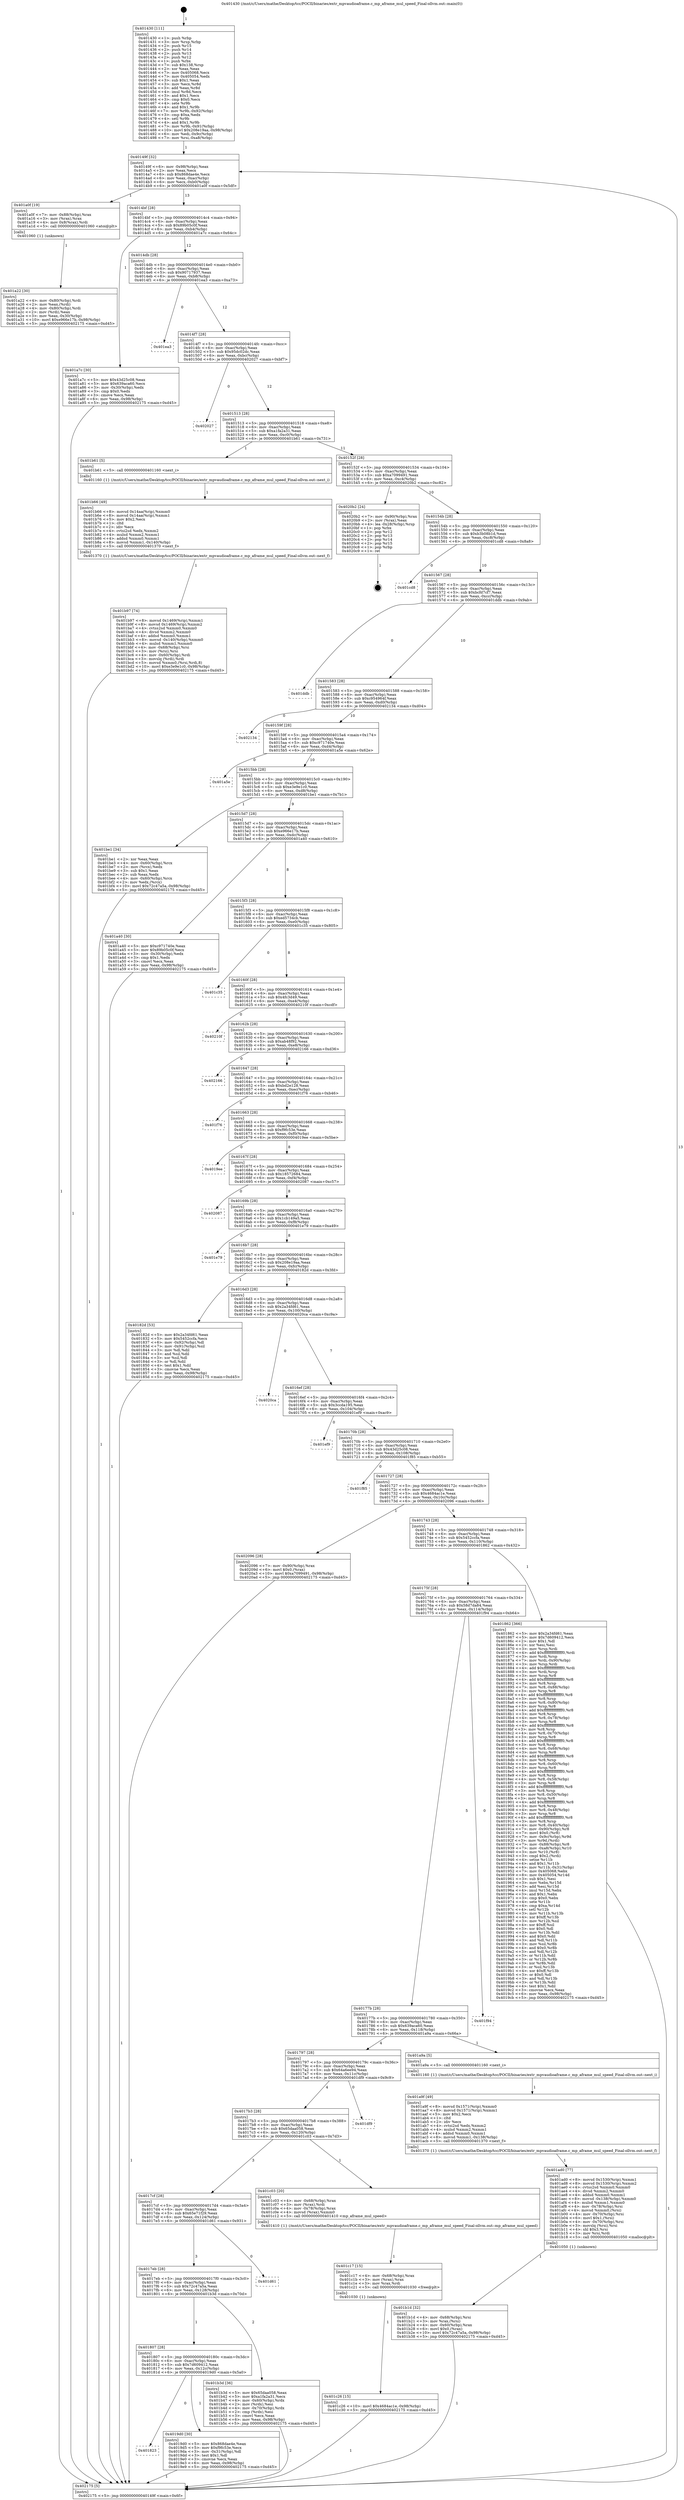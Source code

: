 digraph "0x401430" {
  label = "0x401430 (/mnt/c/Users/mathe/Desktop/tcc/POCII/binaries/extr_mpvaudioaframe.c_mp_aframe_mul_speed_Final-ollvm.out::main(0))"
  labelloc = "t"
  node[shape=record]

  Entry [label="",width=0.3,height=0.3,shape=circle,fillcolor=black,style=filled]
  "0x40149f" [label="{
     0x40149f [32]\l
     | [instrs]\l
     &nbsp;&nbsp;0x40149f \<+6\>: mov -0x98(%rbp),%eax\l
     &nbsp;&nbsp;0x4014a5 \<+2\>: mov %eax,%ecx\l
     &nbsp;&nbsp;0x4014a7 \<+6\>: sub $0x868dae4e,%ecx\l
     &nbsp;&nbsp;0x4014ad \<+6\>: mov %eax,-0xac(%rbp)\l
     &nbsp;&nbsp;0x4014b3 \<+6\>: mov %ecx,-0xb0(%rbp)\l
     &nbsp;&nbsp;0x4014b9 \<+6\>: je 0000000000401a0f \<main+0x5df\>\l
  }"]
  "0x401a0f" [label="{
     0x401a0f [19]\l
     | [instrs]\l
     &nbsp;&nbsp;0x401a0f \<+7\>: mov -0x88(%rbp),%rax\l
     &nbsp;&nbsp;0x401a16 \<+3\>: mov (%rax),%rax\l
     &nbsp;&nbsp;0x401a19 \<+4\>: mov 0x8(%rax),%rdi\l
     &nbsp;&nbsp;0x401a1d \<+5\>: call 0000000000401060 \<atoi@plt\>\l
     | [calls]\l
     &nbsp;&nbsp;0x401060 \{1\} (unknown)\l
  }"]
  "0x4014bf" [label="{
     0x4014bf [28]\l
     | [instrs]\l
     &nbsp;&nbsp;0x4014bf \<+5\>: jmp 00000000004014c4 \<main+0x94\>\l
     &nbsp;&nbsp;0x4014c4 \<+6\>: mov -0xac(%rbp),%eax\l
     &nbsp;&nbsp;0x4014ca \<+5\>: sub $0x89b05c0f,%eax\l
     &nbsp;&nbsp;0x4014cf \<+6\>: mov %eax,-0xb4(%rbp)\l
     &nbsp;&nbsp;0x4014d5 \<+6\>: je 0000000000401a7c \<main+0x64c\>\l
  }"]
  Exit [label="",width=0.3,height=0.3,shape=circle,fillcolor=black,style=filled,peripheries=2]
  "0x401a7c" [label="{
     0x401a7c [30]\l
     | [instrs]\l
     &nbsp;&nbsp;0x401a7c \<+5\>: mov $0x43d25c08,%eax\l
     &nbsp;&nbsp;0x401a81 \<+5\>: mov $0x639aca60,%ecx\l
     &nbsp;&nbsp;0x401a86 \<+3\>: mov -0x30(%rbp),%edx\l
     &nbsp;&nbsp;0x401a89 \<+3\>: cmp $0x0,%edx\l
     &nbsp;&nbsp;0x401a8c \<+3\>: cmove %ecx,%eax\l
     &nbsp;&nbsp;0x401a8f \<+6\>: mov %eax,-0x98(%rbp)\l
     &nbsp;&nbsp;0x401a95 \<+5\>: jmp 0000000000402175 \<main+0xd45\>\l
  }"]
  "0x4014db" [label="{
     0x4014db [28]\l
     | [instrs]\l
     &nbsp;&nbsp;0x4014db \<+5\>: jmp 00000000004014e0 \<main+0xb0\>\l
     &nbsp;&nbsp;0x4014e0 \<+6\>: mov -0xac(%rbp),%eax\l
     &nbsp;&nbsp;0x4014e6 \<+5\>: sub $0x90717937,%eax\l
     &nbsp;&nbsp;0x4014eb \<+6\>: mov %eax,-0xb8(%rbp)\l
     &nbsp;&nbsp;0x4014f1 \<+6\>: je 0000000000401ea3 \<main+0xa73\>\l
  }"]
  "0x401c26" [label="{
     0x401c26 [15]\l
     | [instrs]\l
     &nbsp;&nbsp;0x401c26 \<+10\>: movl $0x4684ac1e,-0x98(%rbp)\l
     &nbsp;&nbsp;0x401c30 \<+5\>: jmp 0000000000402175 \<main+0xd45\>\l
  }"]
  "0x401ea3" [label="{
     0x401ea3\l
  }", style=dashed]
  "0x4014f7" [label="{
     0x4014f7 [28]\l
     | [instrs]\l
     &nbsp;&nbsp;0x4014f7 \<+5\>: jmp 00000000004014fc \<main+0xcc\>\l
     &nbsp;&nbsp;0x4014fc \<+6\>: mov -0xac(%rbp),%eax\l
     &nbsp;&nbsp;0x401502 \<+5\>: sub $0x95dc02dc,%eax\l
     &nbsp;&nbsp;0x401507 \<+6\>: mov %eax,-0xbc(%rbp)\l
     &nbsp;&nbsp;0x40150d \<+6\>: je 0000000000402027 \<main+0xbf7\>\l
  }"]
  "0x401c17" [label="{
     0x401c17 [15]\l
     | [instrs]\l
     &nbsp;&nbsp;0x401c17 \<+4\>: mov -0x68(%rbp),%rax\l
     &nbsp;&nbsp;0x401c1b \<+3\>: mov (%rax),%rax\l
     &nbsp;&nbsp;0x401c1e \<+3\>: mov %rax,%rdi\l
     &nbsp;&nbsp;0x401c21 \<+5\>: call 0000000000401030 \<free@plt\>\l
     | [calls]\l
     &nbsp;&nbsp;0x401030 \{1\} (unknown)\l
  }"]
  "0x402027" [label="{
     0x402027\l
  }", style=dashed]
  "0x401513" [label="{
     0x401513 [28]\l
     | [instrs]\l
     &nbsp;&nbsp;0x401513 \<+5\>: jmp 0000000000401518 \<main+0xe8\>\l
     &nbsp;&nbsp;0x401518 \<+6\>: mov -0xac(%rbp),%eax\l
     &nbsp;&nbsp;0x40151e \<+5\>: sub $0xa1fa2a31,%eax\l
     &nbsp;&nbsp;0x401523 \<+6\>: mov %eax,-0xc0(%rbp)\l
     &nbsp;&nbsp;0x401529 \<+6\>: je 0000000000401b61 \<main+0x731\>\l
  }"]
  "0x401b97" [label="{
     0x401b97 [74]\l
     | [instrs]\l
     &nbsp;&nbsp;0x401b97 \<+8\>: movsd 0x1469(%rip),%xmm1\l
     &nbsp;&nbsp;0x401b9f \<+8\>: movsd 0x1469(%rip),%xmm2\l
     &nbsp;&nbsp;0x401ba7 \<+4\>: cvtss2sd %xmm0,%xmm0\l
     &nbsp;&nbsp;0x401bab \<+4\>: divsd %xmm2,%xmm0\l
     &nbsp;&nbsp;0x401baf \<+4\>: addsd %xmm0,%xmm1\l
     &nbsp;&nbsp;0x401bb3 \<+8\>: movsd -0x140(%rbp),%xmm0\l
     &nbsp;&nbsp;0x401bbb \<+4\>: mulsd %xmm1,%xmm0\l
     &nbsp;&nbsp;0x401bbf \<+4\>: mov -0x68(%rbp),%rsi\l
     &nbsp;&nbsp;0x401bc3 \<+3\>: mov (%rsi),%rsi\l
     &nbsp;&nbsp;0x401bc6 \<+4\>: mov -0x60(%rbp),%rdi\l
     &nbsp;&nbsp;0x401bca \<+3\>: movslq (%rdi),%rdi\l
     &nbsp;&nbsp;0x401bcd \<+5\>: movsd %xmm0,(%rsi,%rdi,8)\l
     &nbsp;&nbsp;0x401bd2 \<+10\>: movl $0xe3e9e1c0,-0x98(%rbp)\l
     &nbsp;&nbsp;0x401bdc \<+5\>: jmp 0000000000402175 \<main+0xd45\>\l
  }"]
  "0x401b61" [label="{
     0x401b61 [5]\l
     | [instrs]\l
     &nbsp;&nbsp;0x401b61 \<+5\>: call 0000000000401160 \<next_i\>\l
     | [calls]\l
     &nbsp;&nbsp;0x401160 \{1\} (/mnt/c/Users/mathe/Desktop/tcc/POCII/binaries/extr_mpvaudioaframe.c_mp_aframe_mul_speed_Final-ollvm.out::next_i)\l
  }"]
  "0x40152f" [label="{
     0x40152f [28]\l
     | [instrs]\l
     &nbsp;&nbsp;0x40152f \<+5\>: jmp 0000000000401534 \<main+0x104\>\l
     &nbsp;&nbsp;0x401534 \<+6\>: mov -0xac(%rbp),%eax\l
     &nbsp;&nbsp;0x40153a \<+5\>: sub $0xa7099491,%eax\l
     &nbsp;&nbsp;0x40153f \<+6\>: mov %eax,-0xc4(%rbp)\l
     &nbsp;&nbsp;0x401545 \<+6\>: je 00000000004020b2 \<main+0xc82\>\l
  }"]
  "0x401b66" [label="{
     0x401b66 [49]\l
     | [instrs]\l
     &nbsp;&nbsp;0x401b66 \<+8\>: movsd 0x14aa(%rip),%xmm0\l
     &nbsp;&nbsp;0x401b6e \<+8\>: movsd 0x14aa(%rip),%xmm1\l
     &nbsp;&nbsp;0x401b76 \<+5\>: mov $0x2,%ecx\l
     &nbsp;&nbsp;0x401b7b \<+1\>: cltd\l
     &nbsp;&nbsp;0x401b7c \<+2\>: idiv %ecx\l
     &nbsp;&nbsp;0x401b7e \<+4\>: cvtsi2sd %edx,%xmm2\l
     &nbsp;&nbsp;0x401b82 \<+4\>: mulsd %xmm2,%xmm1\l
     &nbsp;&nbsp;0x401b86 \<+4\>: addsd %xmm0,%xmm1\l
     &nbsp;&nbsp;0x401b8a \<+8\>: movsd %xmm1,-0x140(%rbp)\l
     &nbsp;&nbsp;0x401b92 \<+5\>: call 0000000000401370 \<next_f\>\l
     | [calls]\l
     &nbsp;&nbsp;0x401370 \{1\} (/mnt/c/Users/mathe/Desktop/tcc/POCII/binaries/extr_mpvaudioaframe.c_mp_aframe_mul_speed_Final-ollvm.out::next_f)\l
  }"]
  "0x4020b2" [label="{
     0x4020b2 [24]\l
     | [instrs]\l
     &nbsp;&nbsp;0x4020b2 \<+7\>: mov -0x90(%rbp),%rax\l
     &nbsp;&nbsp;0x4020b9 \<+2\>: mov (%rax),%eax\l
     &nbsp;&nbsp;0x4020bb \<+4\>: lea -0x28(%rbp),%rsp\l
     &nbsp;&nbsp;0x4020bf \<+1\>: pop %rbx\l
     &nbsp;&nbsp;0x4020c0 \<+2\>: pop %r12\l
     &nbsp;&nbsp;0x4020c2 \<+2\>: pop %r13\l
     &nbsp;&nbsp;0x4020c4 \<+2\>: pop %r14\l
     &nbsp;&nbsp;0x4020c6 \<+2\>: pop %r15\l
     &nbsp;&nbsp;0x4020c8 \<+1\>: pop %rbp\l
     &nbsp;&nbsp;0x4020c9 \<+1\>: ret\l
  }"]
  "0x40154b" [label="{
     0x40154b [28]\l
     | [instrs]\l
     &nbsp;&nbsp;0x40154b \<+5\>: jmp 0000000000401550 \<main+0x120\>\l
     &nbsp;&nbsp;0x401550 \<+6\>: mov -0xac(%rbp),%eax\l
     &nbsp;&nbsp;0x401556 \<+5\>: sub $0xb3b08b1d,%eax\l
     &nbsp;&nbsp;0x40155b \<+6\>: mov %eax,-0xc8(%rbp)\l
     &nbsp;&nbsp;0x401561 \<+6\>: je 0000000000401cd8 \<main+0x8a8\>\l
  }"]
  "0x401b1d" [label="{
     0x401b1d [32]\l
     | [instrs]\l
     &nbsp;&nbsp;0x401b1d \<+4\>: mov -0x68(%rbp),%rsi\l
     &nbsp;&nbsp;0x401b21 \<+3\>: mov %rax,(%rsi)\l
     &nbsp;&nbsp;0x401b24 \<+4\>: mov -0x60(%rbp),%rax\l
     &nbsp;&nbsp;0x401b28 \<+6\>: movl $0x0,(%rax)\l
     &nbsp;&nbsp;0x401b2e \<+10\>: movl $0x72c47a5a,-0x98(%rbp)\l
     &nbsp;&nbsp;0x401b38 \<+5\>: jmp 0000000000402175 \<main+0xd45\>\l
  }"]
  "0x401cd8" [label="{
     0x401cd8\l
  }", style=dashed]
  "0x401567" [label="{
     0x401567 [28]\l
     | [instrs]\l
     &nbsp;&nbsp;0x401567 \<+5\>: jmp 000000000040156c \<main+0x13c\>\l
     &nbsp;&nbsp;0x40156c \<+6\>: mov -0xac(%rbp),%eax\l
     &nbsp;&nbsp;0x401572 \<+5\>: sub $0xbcfd7cf7,%eax\l
     &nbsp;&nbsp;0x401577 \<+6\>: mov %eax,-0xcc(%rbp)\l
     &nbsp;&nbsp;0x40157d \<+6\>: je 0000000000401ddb \<main+0x9ab\>\l
  }"]
  "0x401ad0" [label="{
     0x401ad0 [77]\l
     | [instrs]\l
     &nbsp;&nbsp;0x401ad0 \<+8\>: movsd 0x1530(%rip),%xmm1\l
     &nbsp;&nbsp;0x401ad8 \<+8\>: movsd 0x1530(%rip),%xmm2\l
     &nbsp;&nbsp;0x401ae0 \<+4\>: cvtss2sd %xmm0,%xmm0\l
     &nbsp;&nbsp;0x401ae4 \<+4\>: divsd %xmm2,%xmm0\l
     &nbsp;&nbsp;0x401ae8 \<+4\>: addsd %xmm0,%xmm1\l
     &nbsp;&nbsp;0x401aec \<+8\>: movsd -0x138(%rbp),%xmm0\l
     &nbsp;&nbsp;0x401af4 \<+4\>: mulsd %xmm1,%xmm0\l
     &nbsp;&nbsp;0x401af8 \<+4\>: mov -0x78(%rbp),%rsi\l
     &nbsp;&nbsp;0x401afc \<+4\>: movsd %xmm0,(%rsi)\l
     &nbsp;&nbsp;0x401b00 \<+4\>: mov -0x70(%rbp),%rsi\l
     &nbsp;&nbsp;0x401b04 \<+6\>: movl $0x1,(%rsi)\l
     &nbsp;&nbsp;0x401b0a \<+4\>: mov -0x70(%rbp),%rsi\l
     &nbsp;&nbsp;0x401b0e \<+3\>: movslq (%rsi),%rsi\l
     &nbsp;&nbsp;0x401b11 \<+4\>: shl $0x3,%rsi\l
     &nbsp;&nbsp;0x401b15 \<+3\>: mov %rsi,%rdi\l
     &nbsp;&nbsp;0x401b18 \<+5\>: call 0000000000401050 \<malloc@plt\>\l
     | [calls]\l
     &nbsp;&nbsp;0x401050 \{1\} (unknown)\l
  }"]
  "0x401ddb" [label="{
     0x401ddb\l
  }", style=dashed]
  "0x401583" [label="{
     0x401583 [28]\l
     | [instrs]\l
     &nbsp;&nbsp;0x401583 \<+5\>: jmp 0000000000401588 \<main+0x158\>\l
     &nbsp;&nbsp;0x401588 \<+6\>: mov -0xac(%rbp),%eax\l
     &nbsp;&nbsp;0x40158e \<+5\>: sub $0xc954964f,%eax\l
     &nbsp;&nbsp;0x401593 \<+6\>: mov %eax,-0xd0(%rbp)\l
     &nbsp;&nbsp;0x401599 \<+6\>: je 0000000000402134 \<main+0xd04\>\l
  }"]
  "0x401a9f" [label="{
     0x401a9f [49]\l
     | [instrs]\l
     &nbsp;&nbsp;0x401a9f \<+8\>: movsd 0x1571(%rip),%xmm0\l
     &nbsp;&nbsp;0x401aa7 \<+8\>: movsd 0x1571(%rip),%xmm1\l
     &nbsp;&nbsp;0x401aaf \<+5\>: mov $0x2,%ecx\l
     &nbsp;&nbsp;0x401ab4 \<+1\>: cltd\l
     &nbsp;&nbsp;0x401ab5 \<+2\>: idiv %ecx\l
     &nbsp;&nbsp;0x401ab7 \<+4\>: cvtsi2sd %edx,%xmm2\l
     &nbsp;&nbsp;0x401abb \<+4\>: mulsd %xmm2,%xmm1\l
     &nbsp;&nbsp;0x401abf \<+4\>: addsd %xmm0,%xmm1\l
     &nbsp;&nbsp;0x401ac3 \<+8\>: movsd %xmm1,-0x138(%rbp)\l
     &nbsp;&nbsp;0x401acb \<+5\>: call 0000000000401370 \<next_f\>\l
     | [calls]\l
     &nbsp;&nbsp;0x401370 \{1\} (/mnt/c/Users/mathe/Desktop/tcc/POCII/binaries/extr_mpvaudioaframe.c_mp_aframe_mul_speed_Final-ollvm.out::next_f)\l
  }"]
  "0x402134" [label="{
     0x402134\l
  }", style=dashed]
  "0x40159f" [label="{
     0x40159f [28]\l
     | [instrs]\l
     &nbsp;&nbsp;0x40159f \<+5\>: jmp 00000000004015a4 \<main+0x174\>\l
     &nbsp;&nbsp;0x4015a4 \<+6\>: mov -0xac(%rbp),%eax\l
     &nbsp;&nbsp;0x4015aa \<+5\>: sub $0xc971740e,%eax\l
     &nbsp;&nbsp;0x4015af \<+6\>: mov %eax,-0xd4(%rbp)\l
     &nbsp;&nbsp;0x4015b5 \<+6\>: je 0000000000401a5e \<main+0x62e\>\l
  }"]
  "0x401a22" [label="{
     0x401a22 [30]\l
     | [instrs]\l
     &nbsp;&nbsp;0x401a22 \<+4\>: mov -0x80(%rbp),%rdi\l
     &nbsp;&nbsp;0x401a26 \<+2\>: mov %eax,(%rdi)\l
     &nbsp;&nbsp;0x401a28 \<+4\>: mov -0x80(%rbp),%rdi\l
     &nbsp;&nbsp;0x401a2c \<+2\>: mov (%rdi),%eax\l
     &nbsp;&nbsp;0x401a2e \<+3\>: mov %eax,-0x30(%rbp)\l
     &nbsp;&nbsp;0x401a31 \<+10\>: movl $0xe966e17b,-0x98(%rbp)\l
     &nbsp;&nbsp;0x401a3b \<+5\>: jmp 0000000000402175 \<main+0xd45\>\l
  }"]
  "0x401a5e" [label="{
     0x401a5e\l
  }", style=dashed]
  "0x4015bb" [label="{
     0x4015bb [28]\l
     | [instrs]\l
     &nbsp;&nbsp;0x4015bb \<+5\>: jmp 00000000004015c0 \<main+0x190\>\l
     &nbsp;&nbsp;0x4015c0 \<+6\>: mov -0xac(%rbp),%eax\l
     &nbsp;&nbsp;0x4015c6 \<+5\>: sub $0xe3e9e1c0,%eax\l
     &nbsp;&nbsp;0x4015cb \<+6\>: mov %eax,-0xd8(%rbp)\l
     &nbsp;&nbsp;0x4015d1 \<+6\>: je 0000000000401be1 \<main+0x7b1\>\l
  }"]
  "0x401823" [label="{
     0x401823\l
  }", style=dashed]
  "0x401be1" [label="{
     0x401be1 [34]\l
     | [instrs]\l
     &nbsp;&nbsp;0x401be1 \<+2\>: xor %eax,%eax\l
     &nbsp;&nbsp;0x401be3 \<+4\>: mov -0x60(%rbp),%rcx\l
     &nbsp;&nbsp;0x401be7 \<+2\>: mov (%rcx),%edx\l
     &nbsp;&nbsp;0x401be9 \<+3\>: sub $0x1,%eax\l
     &nbsp;&nbsp;0x401bec \<+2\>: sub %eax,%edx\l
     &nbsp;&nbsp;0x401bee \<+4\>: mov -0x60(%rbp),%rcx\l
     &nbsp;&nbsp;0x401bf2 \<+2\>: mov %edx,(%rcx)\l
     &nbsp;&nbsp;0x401bf4 \<+10\>: movl $0x72c47a5a,-0x98(%rbp)\l
     &nbsp;&nbsp;0x401bfe \<+5\>: jmp 0000000000402175 \<main+0xd45\>\l
  }"]
  "0x4015d7" [label="{
     0x4015d7 [28]\l
     | [instrs]\l
     &nbsp;&nbsp;0x4015d7 \<+5\>: jmp 00000000004015dc \<main+0x1ac\>\l
     &nbsp;&nbsp;0x4015dc \<+6\>: mov -0xac(%rbp),%eax\l
     &nbsp;&nbsp;0x4015e2 \<+5\>: sub $0xe966e17b,%eax\l
     &nbsp;&nbsp;0x4015e7 \<+6\>: mov %eax,-0xdc(%rbp)\l
     &nbsp;&nbsp;0x4015ed \<+6\>: je 0000000000401a40 \<main+0x610\>\l
  }"]
  "0x4019d0" [label="{
     0x4019d0 [30]\l
     | [instrs]\l
     &nbsp;&nbsp;0x4019d0 \<+5\>: mov $0x868dae4e,%eax\l
     &nbsp;&nbsp;0x4019d5 \<+5\>: mov $0xf9fc53e,%ecx\l
     &nbsp;&nbsp;0x4019da \<+3\>: mov -0x31(%rbp),%dl\l
     &nbsp;&nbsp;0x4019dd \<+3\>: test $0x1,%dl\l
     &nbsp;&nbsp;0x4019e0 \<+3\>: cmovne %ecx,%eax\l
     &nbsp;&nbsp;0x4019e3 \<+6\>: mov %eax,-0x98(%rbp)\l
     &nbsp;&nbsp;0x4019e9 \<+5\>: jmp 0000000000402175 \<main+0xd45\>\l
  }"]
  "0x401a40" [label="{
     0x401a40 [30]\l
     | [instrs]\l
     &nbsp;&nbsp;0x401a40 \<+5\>: mov $0xc971740e,%eax\l
     &nbsp;&nbsp;0x401a45 \<+5\>: mov $0x89b05c0f,%ecx\l
     &nbsp;&nbsp;0x401a4a \<+3\>: mov -0x30(%rbp),%edx\l
     &nbsp;&nbsp;0x401a4d \<+3\>: cmp $0x1,%edx\l
     &nbsp;&nbsp;0x401a50 \<+3\>: cmovl %ecx,%eax\l
     &nbsp;&nbsp;0x401a53 \<+6\>: mov %eax,-0x98(%rbp)\l
     &nbsp;&nbsp;0x401a59 \<+5\>: jmp 0000000000402175 \<main+0xd45\>\l
  }"]
  "0x4015f3" [label="{
     0x4015f3 [28]\l
     | [instrs]\l
     &nbsp;&nbsp;0x4015f3 \<+5\>: jmp 00000000004015f8 \<main+0x1c8\>\l
     &nbsp;&nbsp;0x4015f8 \<+6\>: mov -0xac(%rbp),%eax\l
     &nbsp;&nbsp;0x4015fe \<+5\>: sub $0xed5734cb,%eax\l
     &nbsp;&nbsp;0x401603 \<+6\>: mov %eax,-0xe0(%rbp)\l
     &nbsp;&nbsp;0x401609 \<+6\>: je 0000000000401c35 \<main+0x805\>\l
  }"]
  "0x401807" [label="{
     0x401807 [28]\l
     | [instrs]\l
     &nbsp;&nbsp;0x401807 \<+5\>: jmp 000000000040180c \<main+0x3dc\>\l
     &nbsp;&nbsp;0x40180c \<+6\>: mov -0xac(%rbp),%eax\l
     &nbsp;&nbsp;0x401812 \<+5\>: sub $0x7d609412,%eax\l
     &nbsp;&nbsp;0x401817 \<+6\>: mov %eax,-0x12c(%rbp)\l
     &nbsp;&nbsp;0x40181d \<+6\>: je 00000000004019d0 \<main+0x5a0\>\l
  }"]
  "0x401c35" [label="{
     0x401c35\l
  }", style=dashed]
  "0x40160f" [label="{
     0x40160f [28]\l
     | [instrs]\l
     &nbsp;&nbsp;0x40160f \<+5\>: jmp 0000000000401614 \<main+0x1e4\>\l
     &nbsp;&nbsp;0x401614 \<+6\>: mov -0xac(%rbp),%eax\l
     &nbsp;&nbsp;0x40161a \<+5\>: sub $0x4fc3d49,%eax\l
     &nbsp;&nbsp;0x40161f \<+6\>: mov %eax,-0xe4(%rbp)\l
     &nbsp;&nbsp;0x401625 \<+6\>: je 000000000040210f \<main+0xcdf\>\l
  }"]
  "0x401b3d" [label="{
     0x401b3d [36]\l
     | [instrs]\l
     &nbsp;&nbsp;0x401b3d \<+5\>: mov $0x65daa058,%eax\l
     &nbsp;&nbsp;0x401b42 \<+5\>: mov $0xa1fa2a31,%ecx\l
     &nbsp;&nbsp;0x401b47 \<+4\>: mov -0x60(%rbp),%rdx\l
     &nbsp;&nbsp;0x401b4b \<+2\>: mov (%rdx),%esi\l
     &nbsp;&nbsp;0x401b4d \<+4\>: mov -0x70(%rbp),%rdx\l
     &nbsp;&nbsp;0x401b51 \<+2\>: cmp (%rdx),%esi\l
     &nbsp;&nbsp;0x401b53 \<+3\>: cmovl %ecx,%eax\l
     &nbsp;&nbsp;0x401b56 \<+6\>: mov %eax,-0x98(%rbp)\l
     &nbsp;&nbsp;0x401b5c \<+5\>: jmp 0000000000402175 \<main+0xd45\>\l
  }"]
  "0x40210f" [label="{
     0x40210f\l
  }", style=dashed]
  "0x40162b" [label="{
     0x40162b [28]\l
     | [instrs]\l
     &nbsp;&nbsp;0x40162b \<+5\>: jmp 0000000000401630 \<main+0x200\>\l
     &nbsp;&nbsp;0x401630 \<+6\>: mov -0xac(%rbp),%eax\l
     &nbsp;&nbsp;0x401636 \<+5\>: sub $0xab48f92,%eax\l
     &nbsp;&nbsp;0x40163b \<+6\>: mov %eax,-0xe8(%rbp)\l
     &nbsp;&nbsp;0x401641 \<+6\>: je 0000000000402166 \<main+0xd36\>\l
  }"]
  "0x4017eb" [label="{
     0x4017eb [28]\l
     | [instrs]\l
     &nbsp;&nbsp;0x4017eb \<+5\>: jmp 00000000004017f0 \<main+0x3c0\>\l
     &nbsp;&nbsp;0x4017f0 \<+6\>: mov -0xac(%rbp),%eax\l
     &nbsp;&nbsp;0x4017f6 \<+5\>: sub $0x72c47a5a,%eax\l
     &nbsp;&nbsp;0x4017fb \<+6\>: mov %eax,-0x128(%rbp)\l
     &nbsp;&nbsp;0x401801 \<+6\>: je 0000000000401b3d \<main+0x70d\>\l
  }"]
  "0x402166" [label="{
     0x402166\l
  }", style=dashed]
  "0x401647" [label="{
     0x401647 [28]\l
     | [instrs]\l
     &nbsp;&nbsp;0x401647 \<+5\>: jmp 000000000040164c \<main+0x21c\>\l
     &nbsp;&nbsp;0x40164c \<+6\>: mov -0xac(%rbp),%eax\l
     &nbsp;&nbsp;0x401652 \<+5\>: sub $0xbd2e128,%eax\l
     &nbsp;&nbsp;0x401657 \<+6\>: mov %eax,-0xec(%rbp)\l
     &nbsp;&nbsp;0x40165d \<+6\>: je 0000000000401f76 \<main+0xb46\>\l
  }"]
  "0x401d61" [label="{
     0x401d61\l
  }", style=dashed]
  "0x401f76" [label="{
     0x401f76\l
  }", style=dashed]
  "0x401663" [label="{
     0x401663 [28]\l
     | [instrs]\l
     &nbsp;&nbsp;0x401663 \<+5\>: jmp 0000000000401668 \<main+0x238\>\l
     &nbsp;&nbsp;0x401668 \<+6\>: mov -0xac(%rbp),%eax\l
     &nbsp;&nbsp;0x40166e \<+5\>: sub $0xf9fc53e,%eax\l
     &nbsp;&nbsp;0x401673 \<+6\>: mov %eax,-0xf0(%rbp)\l
     &nbsp;&nbsp;0x401679 \<+6\>: je 00000000004019ee \<main+0x5be\>\l
  }"]
  "0x4017cf" [label="{
     0x4017cf [28]\l
     | [instrs]\l
     &nbsp;&nbsp;0x4017cf \<+5\>: jmp 00000000004017d4 \<main+0x3a4\>\l
     &nbsp;&nbsp;0x4017d4 \<+6\>: mov -0xac(%rbp),%eax\l
     &nbsp;&nbsp;0x4017da \<+5\>: sub $0x65e71f29,%eax\l
     &nbsp;&nbsp;0x4017df \<+6\>: mov %eax,-0x124(%rbp)\l
     &nbsp;&nbsp;0x4017e5 \<+6\>: je 0000000000401d61 \<main+0x931\>\l
  }"]
  "0x4019ee" [label="{
     0x4019ee\l
  }", style=dashed]
  "0x40167f" [label="{
     0x40167f [28]\l
     | [instrs]\l
     &nbsp;&nbsp;0x40167f \<+5\>: jmp 0000000000401684 \<main+0x254\>\l
     &nbsp;&nbsp;0x401684 \<+6\>: mov -0xac(%rbp),%eax\l
     &nbsp;&nbsp;0x40168a \<+5\>: sub $0x18572684,%eax\l
     &nbsp;&nbsp;0x40168f \<+6\>: mov %eax,-0xf4(%rbp)\l
     &nbsp;&nbsp;0x401695 \<+6\>: je 0000000000402087 \<main+0xc57\>\l
  }"]
  "0x401c03" [label="{
     0x401c03 [20]\l
     | [instrs]\l
     &nbsp;&nbsp;0x401c03 \<+4\>: mov -0x68(%rbp),%rax\l
     &nbsp;&nbsp;0x401c07 \<+3\>: mov (%rax),%rdi\l
     &nbsp;&nbsp;0x401c0a \<+4\>: mov -0x78(%rbp),%rax\l
     &nbsp;&nbsp;0x401c0e \<+4\>: movsd (%rax),%xmm0\l
     &nbsp;&nbsp;0x401c12 \<+5\>: call 0000000000401410 \<mp_aframe_mul_speed\>\l
     | [calls]\l
     &nbsp;&nbsp;0x401410 \{1\} (/mnt/c/Users/mathe/Desktop/tcc/POCII/binaries/extr_mpvaudioaframe.c_mp_aframe_mul_speed_Final-ollvm.out::mp_aframe_mul_speed)\l
  }"]
  "0x402087" [label="{
     0x402087\l
  }", style=dashed]
  "0x40169b" [label="{
     0x40169b [28]\l
     | [instrs]\l
     &nbsp;&nbsp;0x40169b \<+5\>: jmp 00000000004016a0 \<main+0x270\>\l
     &nbsp;&nbsp;0x4016a0 \<+6\>: mov -0xac(%rbp),%eax\l
     &nbsp;&nbsp;0x4016a6 \<+5\>: sub $0x1cb149a5,%eax\l
     &nbsp;&nbsp;0x4016ab \<+6\>: mov %eax,-0xf8(%rbp)\l
     &nbsp;&nbsp;0x4016b1 \<+6\>: je 0000000000401e79 \<main+0xa49\>\l
  }"]
  "0x4017b3" [label="{
     0x4017b3 [28]\l
     | [instrs]\l
     &nbsp;&nbsp;0x4017b3 \<+5\>: jmp 00000000004017b8 \<main+0x388\>\l
     &nbsp;&nbsp;0x4017b8 \<+6\>: mov -0xac(%rbp),%eax\l
     &nbsp;&nbsp;0x4017be \<+5\>: sub $0x65daa058,%eax\l
     &nbsp;&nbsp;0x4017c3 \<+6\>: mov %eax,-0x120(%rbp)\l
     &nbsp;&nbsp;0x4017c9 \<+6\>: je 0000000000401c03 \<main+0x7d3\>\l
  }"]
  "0x401e79" [label="{
     0x401e79\l
  }", style=dashed]
  "0x4016b7" [label="{
     0x4016b7 [28]\l
     | [instrs]\l
     &nbsp;&nbsp;0x4016b7 \<+5\>: jmp 00000000004016bc \<main+0x28c\>\l
     &nbsp;&nbsp;0x4016bc \<+6\>: mov -0xac(%rbp),%eax\l
     &nbsp;&nbsp;0x4016c2 \<+5\>: sub $0x208e19aa,%eax\l
     &nbsp;&nbsp;0x4016c7 \<+6\>: mov %eax,-0xfc(%rbp)\l
     &nbsp;&nbsp;0x4016cd \<+6\>: je 000000000040182d \<main+0x3fd\>\l
  }"]
  "0x401df9" [label="{
     0x401df9\l
  }", style=dashed]
  "0x40182d" [label="{
     0x40182d [53]\l
     | [instrs]\l
     &nbsp;&nbsp;0x40182d \<+5\>: mov $0x2a34fd61,%eax\l
     &nbsp;&nbsp;0x401832 \<+5\>: mov $0x5452ccfa,%ecx\l
     &nbsp;&nbsp;0x401837 \<+6\>: mov -0x92(%rbp),%dl\l
     &nbsp;&nbsp;0x40183d \<+7\>: mov -0x91(%rbp),%sil\l
     &nbsp;&nbsp;0x401844 \<+3\>: mov %dl,%dil\l
     &nbsp;&nbsp;0x401847 \<+3\>: and %sil,%dil\l
     &nbsp;&nbsp;0x40184a \<+3\>: xor %sil,%dl\l
     &nbsp;&nbsp;0x40184d \<+3\>: or %dl,%dil\l
     &nbsp;&nbsp;0x401850 \<+4\>: test $0x1,%dil\l
     &nbsp;&nbsp;0x401854 \<+3\>: cmovne %ecx,%eax\l
     &nbsp;&nbsp;0x401857 \<+6\>: mov %eax,-0x98(%rbp)\l
     &nbsp;&nbsp;0x40185d \<+5\>: jmp 0000000000402175 \<main+0xd45\>\l
  }"]
  "0x4016d3" [label="{
     0x4016d3 [28]\l
     | [instrs]\l
     &nbsp;&nbsp;0x4016d3 \<+5\>: jmp 00000000004016d8 \<main+0x2a8\>\l
     &nbsp;&nbsp;0x4016d8 \<+6\>: mov -0xac(%rbp),%eax\l
     &nbsp;&nbsp;0x4016de \<+5\>: sub $0x2a34fd61,%eax\l
     &nbsp;&nbsp;0x4016e3 \<+6\>: mov %eax,-0x100(%rbp)\l
     &nbsp;&nbsp;0x4016e9 \<+6\>: je 00000000004020ca \<main+0xc9a\>\l
  }"]
  "0x402175" [label="{
     0x402175 [5]\l
     | [instrs]\l
     &nbsp;&nbsp;0x402175 \<+5\>: jmp 000000000040149f \<main+0x6f\>\l
  }"]
  "0x401430" [label="{
     0x401430 [111]\l
     | [instrs]\l
     &nbsp;&nbsp;0x401430 \<+1\>: push %rbp\l
     &nbsp;&nbsp;0x401431 \<+3\>: mov %rsp,%rbp\l
     &nbsp;&nbsp;0x401434 \<+2\>: push %r15\l
     &nbsp;&nbsp;0x401436 \<+2\>: push %r14\l
     &nbsp;&nbsp;0x401438 \<+2\>: push %r13\l
     &nbsp;&nbsp;0x40143a \<+2\>: push %r12\l
     &nbsp;&nbsp;0x40143c \<+1\>: push %rbx\l
     &nbsp;&nbsp;0x40143d \<+7\>: sub $0x138,%rsp\l
     &nbsp;&nbsp;0x401444 \<+2\>: xor %eax,%eax\l
     &nbsp;&nbsp;0x401446 \<+7\>: mov 0x405068,%ecx\l
     &nbsp;&nbsp;0x40144d \<+7\>: mov 0x405054,%edx\l
     &nbsp;&nbsp;0x401454 \<+3\>: sub $0x1,%eax\l
     &nbsp;&nbsp;0x401457 \<+3\>: mov %ecx,%r8d\l
     &nbsp;&nbsp;0x40145a \<+3\>: add %eax,%r8d\l
     &nbsp;&nbsp;0x40145d \<+4\>: imul %r8d,%ecx\l
     &nbsp;&nbsp;0x401461 \<+3\>: and $0x1,%ecx\l
     &nbsp;&nbsp;0x401464 \<+3\>: cmp $0x0,%ecx\l
     &nbsp;&nbsp;0x401467 \<+4\>: sete %r9b\l
     &nbsp;&nbsp;0x40146b \<+4\>: and $0x1,%r9b\l
     &nbsp;&nbsp;0x40146f \<+7\>: mov %r9b,-0x92(%rbp)\l
     &nbsp;&nbsp;0x401476 \<+3\>: cmp $0xa,%edx\l
     &nbsp;&nbsp;0x401479 \<+4\>: setl %r9b\l
     &nbsp;&nbsp;0x40147d \<+4\>: and $0x1,%r9b\l
     &nbsp;&nbsp;0x401481 \<+7\>: mov %r9b,-0x91(%rbp)\l
     &nbsp;&nbsp;0x401488 \<+10\>: movl $0x208e19aa,-0x98(%rbp)\l
     &nbsp;&nbsp;0x401492 \<+6\>: mov %edi,-0x9c(%rbp)\l
     &nbsp;&nbsp;0x401498 \<+7\>: mov %rsi,-0xa8(%rbp)\l
  }"]
  "0x401797" [label="{
     0x401797 [28]\l
     | [instrs]\l
     &nbsp;&nbsp;0x401797 \<+5\>: jmp 000000000040179c \<main+0x36c\>\l
     &nbsp;&nbsp;0x40179c \<+6\>: mov -0xac(%rbp),%eax\l
     &nbsp;&nbsp;0x4017a2 \<+5\>: sub $0x64a6ee94,%eax\l
     &nbsp;&nbsp;0x4017a7 \<+6\>: mov %eax,-0x11c(%rbp)\l
     &nbsp;&nbsp;0x4017ad \<+6\>: je 0000000000401df9 \<main+0x9c9\>\l
  }"]
  "0x4020ca" [label="{
     0x4020ca\l
  }", style=dashed]
  "0x4016ef" [label="{
     0x4016ef [28]\l
     | [instrs]\l
     &nbsp;&nbsp;0x4016ef \<+5\>: jmp 00000000004016f4 \<main+0x2c4\>\l
     &nbsp;&nbsp;0x4016f4 \<+6\>: mov -0xac(%rbp),%eax\l
     &nbsp;&nbsp;0x4016fa \<+5\>: sub $0x3ccda195,%eax\l
     &nbsp;&nbsp;0x4016ff \<+6\>: mov %eax,-0x104(%rbp)\l
     &nbsp;&nbsp;0x401705 \<+6\>: je 0000000000401ef9 \<main+0xac9\>\l
  }"]
  "0x401a9a" [label="{
     0x401a9a [5]\l
     | [instrs]\l
     &nbsp;&nbsp;0x401a9a \<+5\>: call 0000000000401160 \<next_i\>\l
     | [calls]\l
     &nbsp;&nbsp;0x401160 \{1\} (/mnt/c/Users/mathe/Desktop/tcc/POCII/binaries/extr_mpvaudioaframe.c_mp_aframe_mul_speed_Final-ollvm.out::next_i)\l
  }"]
  "0x401ef9" [label="{
     0x401ef9\l
  }", style=dashed]
  "0x40170b" [label="{
     0x40170b [28]\l
     | [instrs]\l
     &nbsp;&nbsp;0x40170b \<+5\>: jmp 0000000000401710 \<main+0x2e0\>\l
     &nbsp;&nbsp;0x401710 \<+6\>: mov -0xac(%rbp),%eax\l
     &nbsp;&nbsp;0x401716 \<+5\>: sub $0x43d25c08,%eax\l
     &nbsp;&nbsp;0x40171b \<+6\>: mov %eax,-0x108(%rbp)\l
     &nbsp;&nbsp;0x401721 \<+6\>: je 0000000000401f85 \<main+0xb55\>\l
  }"]
  "0x40177b" [label="{
     0x40177b [28]\l
     | [instrs]\l
     &nbsp;&nbsp;0x40177b \<+5\>: jmp 0000000000401780 \<main+0x350\>\l
     &nbsp;&nbsp;0x401780 \<+6\>: mov -0xac(%rbp),%eax\l
     &nbsp;&nbsp;0x401786 \<+5\>: sub $0x639aca60,%eax\l
     &nbsp;&nbsp;0x40178b \<+6\>: mov %eax,-0x118(%rbp)\l
     &nbsp;&nbsp;0x401791 \<+6\>: je 0000000000401a9a \<main+0x66a\>\l
  }"]
  "0x401f85" [label="{
     0x401f85\l
  }", style=dashed]
  "0x401727" [label="{
     0x401727 [28]\l
     | [instrs]\l
     &nbsp;&nbsp;0x401727 \<+5\>: jmp 000000000040172c \<main+0x2fc\>\l
     &nbsp;&nbsp;0x40172c \<+6\>: mov -0xac(%rbp),%eax\l
     &nbsp;&nbsp;0x401732 \<+5\>: sub $0x4684ac1e,%eax\l
     &nbsp;&nbsp;0x401737 \<+6\>: mov %eax,-0x10c(%rbp)\l
     &nbsp;&nbsp;0x40173d \<+6\>: je 0000000000402096 \<main+0xc66\>\l
  }"]
  "0x401f94" [label="{
     0x401f94\l
  }", style=dashed]
  "0x402096" [label="{
     0x402096 [28]\l
     | [instrs]\l
     &nbsp;&nbsp;0x402096 \<+7\>: mov -0x90(%rbp),%rax\l
     &nbsp;&nbsp;0x40209d \<+6\>: movl $0x0,(%rax)\l
     &nbsp;&nbsp;0x4020a3 \<+10\>: movl $0xa7099491,-0x98(%rbp)\l
     &nbsp;&nbsp;0x4020ad \<+5\>: jmp 0000000000402175 \<main+0xd45\>\l
  }"]
  "0x401743" [label="{
     0x401743 [28]\l
     | [instrs]\l
     &nbsp;&nbsp;0x401743 \<+5\>: jmp 0000000000401748 \<main+0x318\>\l
     &nbsp;&nbsp;0x401748 \<+6\>: mov -0xac(%rbp),%eax\l
     &nbsp;&nbsp;0x40174e \<+5\>: sub $0x5452ccfa,%eax\l
     &nbsp;&nbsp;0x401753 \<+6\>: mov %eax,-0x110(%rbp)\l
     &nbsp;&nbsp;0x401759 \<+6\>: je 0000000000401862 \<main+0x432\>\l
  }"]
  "0x40175f" [label="{
     0x40175f [28]\l
     | [instrs]\l
     &nbsp;&nbsp;0x40175f \<+5\>: jmp 0000000000401764 \<main+0x334\>\l
     &nbsp;&nbsp;0x401764 \<+6\>: mov -0xac(%rbp),%eax\l
     &nbsp;&nbsp;0x40176a \<+5\>: sub $0x58d7da84,%eax\l
     &nbsp;&nbsp;0x40176f \<+6\>: mov %eax,-0x114(%rbp)\l
     &nbsp;&nbsp;0x401775 \<+6\>: je 0000000000401f94 \<main+0xb64\>\l
  }"]
  "0x401862" [label="{
     0x401862 [366]\l
     | [instrs]\l
     &nbsp;&nbsp;0x401862 \<+5\>: mov $0x2a34fd61,%eax\l
     &nbsp;&nbsp;0x401867 \<+5\>: mov $0x7d609412,%ecx\l
     &nbsp;&nbsp;0x40186c \<+2\>: mov $0x1,%dl\l
     &nbsp;&nbsp;0x40186e \<+2\>: xor %esi,%esi\l
     &nbsp;&nbsp;0x401870 \<+3\>: mov %rsp,%rdi\l
     &nbsp;&nbsp;0x401873 \<+4\>: add $0xfffffffffffffff0,%rdi\l
     &nbsp;&nbsp;0x401877 \<+3\>: mov %rdi,%rsp\l
     &nbsp;&nbsp;0x40187a \<+7\>: mov %rdi,-0x90(%rbp)\l
     &nbsp;&nbsp;0x401881 \<+3\>: mov %rsp,%rdi\l
     &nbsp;&nbsp;0x401884 \<+4\>: add $0xfffffffffffffff0,%rdi\l
     &nbsp;&nbsp;0x401888 \<+3\>: mov %rdi,%rsp\l
     &nbsp;&nbsp;0x40188b \<+3\>: mov %rsp,%r8\l
     &nbsp;&nbsp;0x40188e \<+4\>: add $0xfffffffffffffff0,%r8\l
     &nbsp;&nbsp;0x401892 \<+3\>: mov %r8,%rsp\l
     &nbsp;&nbsp;0x401895 \<+7\>: mov %r8,-0x88(%rbp)\l
     &nbsp;&nbsp;0x40189c \<+3\>: mov %rsp,%r8\l
     &nbsp;&nbsp;0x40189f \<+4\>: add $0xfffffffffffffff0,%r8\l
     &nbsp;&nbsp;0x4018a3 \<+3\>: mov %r8,%rsp\l
     &nbsp;&nbsp;0x4018a6 \<+4\>: mov %r8,-0x80(%rbp)\l
     &nbsp;&nbsp;0x4018aa \<+3\>: mov %rsp,%r8\l
     &nbsp;&nbsp;0x4018ad \<+4\>: add $0xfffffffffffffff0,%r8\l
     &nbsp;&nbsp;0x4018b1 \<+3\>: mov %r8,%rsp\l
     &nbsp;&nbsp;0x4018b4 \<+4\>: mov %r8,-0x78(%rbp)\l
     &nbsp;&nbsp;0x4018b8 \<+3\>: mov %rsp,%r8\l
     &nbsp;&nbsp;0x4018bb \<+4\>: add $0xfffffffffffffff0,%r8\l
     &nbsp;&nbsp;0x4018bf \<+3\>: mov %r8,%rsp\l
     &nbsp;&nbsp;0x4018c2 \<+4\>: mov %r8,-0x70(%rbp)\l
     &nbsp;&nbsp;0x4018c6 \<+3\>: mov %rsp,%r8\l
     &nbsp;&nbsp;0x4018c9 \<+4\>: add $0xfffffffffffffff0,%r8\l
     &nbsp;&nbsp;0x4018cd \<+3\>: mov %r8,%rsp\l
     &nbsp;&nbsp;0x4018d0 \<+4\>: mov %r8,-0x68(%rbp)\l
     &nbsp;&nbsp;0x4018d4 \<+3\>: mov %rsp,%r8\l
     &nbsp;&nbsp;0x4018d7 \<+4\>: add $0xfffffffffffffff0,%r8\l
     &nbsp;&nbsp;0x4018db \<+3\>: mov %r8,%rsp\l
     &nbsp;&nbsp;0x4018de \<+4\>: mov %r8,-0x60(%rbp)\l
     &nbsp;&nbsp;0x4018e2 \<+3\>: mov %rsp,%r8\l
     &nbsp;&nbsp;0x4018e5 \<+4\>: add $0xfffffffffffffff0,%r8\l
     &nbsp;&nbsp;0x4018e9 \<+3\>: mov %r8,%rsp\l
     &nbsp;&nbsp;0x4018ec \<+4\>: mov %r8,-0x58(%rbp)\l
     &nbsp;&nbsp;0x4018f0 \<+3\>: mov %rsp,%r8\l
     &nbsp;&nbsp;0x4018f3 \<+4\>: add $0xfffffffffffffff0,%r8\l
     &nbsp;&nbsp;0x4018f7 \<+3\>: mov %r8,%rsp\l
     &nbsp;&nbsp;0x4018fa \<+4\>: mov %r8,-0x50(%rbp)\l
     &nbsp;&nbsp;0x4018fe \<+3\>: mov %rsp,%r8\l
     &nbsp;&nbsp;0x401901 \<+4\>: add $0xfffffffffffffff0,%r8\l
     &nbsp;&nbsp;0x401905 \<+3\>: mov %r8,%rsp\l
     &nbsp;&nbsp;0x401908 \<+4\>: mov %r8,-0x48(%rbp)\l
     &nbsp;&nbsp;0x40190c \<+3\>: mov %rsp,%r8\l
     &nbsp;&nbsp;0x40190f \<+4\>: add $0xfffffffffffffff0,%r8\l
     &nbsp;&nbsp;0x401913 \<+3\>: mov %r8,%rsp\l
     &nbsp;&nbsp;0x401916 \<+4\>: mov %r8,-0x40(%rbp)\l
     &nbsp;&nbsp;0x40191a \<+7\>: mov -0x90(%rbp),%r8\l
     &nbsp;&nbsp;0x401921 \<+7\>: movl $0x0,(%r8)\l
     &nbsp;&nbsp;0x401928 \<+7\>: mov -0x9c(%rbp),%r9d\l
     &nbsp;&nbsp;0x40192f \<+3\>: mov %r9d,(%rdi)\l
     &nbsp;&nbsp;0x401932 \<+7\>: mov -0x88(%rbp),%r8\l
     &nbsp;&nbsp;0x401939 \<+7\>: mov -0xa8(%rbp),%r10\l
     &nbsp;&nbsp;0x401940 \<+3\>: mov %r10,(%r8)\l
     &nbsp;&nbsp;0x401943 \<+3\>: cmpl $0x2,(%rdi)\l
     &nbsp;&nbsp;0x401946 \<+4\>: setne %r11b\l
     &nbsp;&nbsp;0x40194a \<+4\>: and $0x1,%r11b\l
     &nbsp;&nbsp;0x40194e \<+4\>: mov %r11b,-0x31(%rbp)\l
     &nbsp;&nbsp;0x401952 \<+7\>: mov 0x405068,%ebx\l
     &nbsp;&nbsp;0x401959 \<+8\>: mov 0x405054,%r14d\l
     &nbsp;&nbsp;0x401961 \<+3\>: sub $0x1,%esi\l
     &nbsp;&nbsp;0x401964 \<+3\>: mov %ebx,%r15d\l
     &nbsp;&nbsp;0x401967 \<+3\>: add %esi,%r15d\l
     &nbsp;&nbsp;0x40196a \<+4\>: imul %r15d,%ebx\l
     &nbsp;&nbsp;0x40196e \<+3\>: and $0x1,%ebx\l
     &nbsp;&nbsp;0x401971 \<+3\>: cmp $0x0,%ebx\l
     &nbsp;&nbsp;0x401974 \<+4\>: sete %r11b\l
     &nbsp;&nbsp;0x401978 \<+4\>: cmp $0xa,%r14d\l
     &nbsp;&nbsp;0x40197c \<+4\>: setl %r12b\l
     &nbsp;&nbsp;0x401980 \<+3\>: mov %r11b,%r13b\l
     &nbsp;&nbsp;0x401983 \<+4\>: xor $0xff,%r13b\l
     &nbsp;&nbsp;0x401987 \<+3\>: mov %r12b,%sil\l
     &nbsp;&nbsp;0x40198a \<+4\>: xor $0xff,%sil\l
     &nbsp;&nbsp;0x40198e \<+3\>: xor $0x0,%dl\l
     &nbsp;&nbsp;0x401991 \<+3\>: mov %r13b,%dil\l
     &nbsp;&nbsp;0x401994 \<+4\>: and $0x0,%dil\l
     &nbsp;&nbsp;0x401998 \<+3\>: and %dl,%r11b\l
     &nbsp;&nbsp;0x40199b \<+3\>: mov %sil,%r8b\l
     &nbsp;&nbsp;0x40199e \<+4\>: and $0x0,%r8b\l
     &nbsp;&nbsp;0x4019a2 \<+3\>: and %dl,%r12b\l
     &nbsp;&nbsp;0x4019a5 \<+3\>: or %r11b,%dil\l
     &nbsp;&nbsp;0x4019a8 \<+3\>: or %r12b,%r8b\l
     &nbsp;&nbsp;0x4019ab \<+3\>: xor %r8b,%dil\l
     &nbsp;&nbsp;0x4019ae \<+3\>: or %sil,%r13b\l
     &nbsp;&nbsp;0x4019b1 \<+4\>: xor $0xff,%r13b\l
     &nbsp;&nbsp;0x4019b5 \<+3\>: or $0x0,%dl\l
     &nbsp;&nbsp;0x4019b8 \<+3\>: and %dl,%r13b\l
     &nbsp;&nbsp;0x4019bb \<+3\>: or %r13b,%dil\l
     &nbsp;&nbsp;0x4019be \<+4\>: test $0x1,%dil\l
     &nbsp;&nbsp;0x4019c2 \<+3\>: cmovne %ecx,%eax\l
     &nbsp;&nbsp;0x4019c5 \<+6\>: mov %eax,-0x98(%rbp)\l
     &nbsp;&nbsp;0x4019cb \<+5\>: jmp 0000000000402175 \<main+0xd45\>\l
  }"]
  Entry -> "0x401430" [label=" 1"]
  "0x40149f" -> "0x401a0f" [label=" 1"]
  "0x40149f" -> "0x4014bf" [label=" 13"]
  "0x4020b2" -> Exit [label=" 1"]
  "0x4014bf" -> "0x401a7c" [label=" 1"]
  "0x4014bf" -> "0x4014db" [label=" 12"]
  "0x402096" -> "0x402175" [label=" 1"]
  "0x4014db" -> "0x401ea3" [label=" 0"]
  "0x4014db" -> "0x4014f7" [label=" 12"]
  "0x401c26" -> "0x402175" [label=" 1"]
  "0x4014f7" -> "0x402027" [label=" 0"]
  "0x4014f7" -> "0x401513" [label=" 12"]
  "0x401c17" -> "0x401c26" [label=" 1"]
  "0x401513" -> "0x401b61" [label=" 1"]
  "0x401513" -> "0x40152f" [label=" 11"]
  "0x401c03" -> "0x401c17" [label=" 1"]
  "0x40152f" -> "0x4020b2" [label=" 1"]
  "0x40152f" -> "0x40154b" [label=" 10"]
  "0x401be1" -> "0x402175" [label=" 1"]
  "0x40154b" -> "0x401cd8" [label=" 0"]
  "0x40154b" -> "0x401567" [label=" 10"]
  "0x401b97" -> "0x402175" [label=" 1"]
  "0x401567" -> "0x401ddb" [label=" 0"]
  "0x401567" -> "0x401583" [label=" 10"]
  "0x401b66" -> "0x401b97" [label=" 1"]
  "0x401583" -> "0x402134" [label=" 0"]
  "0x401583" -> "0x40159f" [label=" 10"]
  "0x401b61" -> "0x401b66" [label=" 1"]
  "0x40159f" -> "0x401a5e" [label=" 0"]
  "0x40159f" -> "0x4015bb" [label=" 10"]
  "0x401b3d" -> "0x402175" [label=" 2"]
  "0x4015bb" -> "0x401be1" [label=" 1"]
  "0x4015bb" -> "0x4015d7" [label=" 9"]
  "0x401b1d" -> "0x402175" [label=" 1"]
  "0x4015d7" -> "0x401a40" [label=" 1"]
  "0x4015d7" -> "0x4015f3" [label=" 8"]
  "0x401ad0" -> "0x401b1d" [label=" 1"]
  "0x4015f3" -> "0x401c35" [label=" 0"]
  "0x4015f3" -> "0x40160f" [label=" 8"]
  "0x401a9a" -> "0x401a9f" [label=" 1"]
  "0x40160f" -> "0x40210f" [label=" 0"]
  "0x40160f" -> "0x40162b" [label=" 8"]
  "0x401a7c" -> "0x402175" [label=" 1"]
  "0x40162b" -> "0x402166" [label=" 0"]
  "0x40162b" -> "0x401647" [label=" 8"]
  "0x401a22" -> "0x402175" [label=" 1"]
  "0x401647" -> "0x401f76" [label=" 0"]
  "0x401647" -> "0x401663" [label=" 8"]
  "0x401a0f" -> "0x401a22" [label=" 1"]
  "0x401663" -> "0x4019ee" [label=" 0"]
  "0x401663" -> "0x40167f" [label=" 8"]
  "0x401807" -> "0x401823" [label=" 0"]
  "0x40167f" -> "0x402087" [label=" 0"]
  "0x40167f" -> "0x40169b" [label=" 8"]
  "0x401807" -> "0x4019d0" [label=" 1"]
  "0x40169b" -> "0x401e79" [label=" 0"]
  "0x40169b" -> "0x4016b7" [label=" 8"]
  "0x4017eb" -> "0x401807" [label=" 1"]
  "0x4016b7" -> "0x40182d" [label=" 1"]
  "0x4016b7" -> "0x4016d3" [label=" 7"]
  "0x40182d" -> "0x402175" [label=" 1"]
  "0x401430" -> "0x40149f" [label=" 1"]
  "0x402175" -> "0x40149f" [label=" 13"]
  "0x4017eb" -> "0x401b3d" [label=" 2"]
  "0x4016d3" -> "0x4020ca" [label=" 0"]
  "0x4016d3" -> "0x4016ef" [label=" 7"]
  "0x4017cf" -> "0x4017eb" [label=" 3"]
  "0x4016ef" -> "0x401ef9" [label=" 0"]
  "0x4016ef" -> "0x40170b" [label=" 7"]
  "0x4017cf" -> "0x401d61" [label=" 0"]
  "0x40170b" -> "0x401f85" [label=" 0"]
  "0x40170b" -> "0x401727" [label=" 7"]
  "0x4017b3" -> "0x4017cf" [label=" 3"]
  "0x401727" -> "0x402096" [label=" 1"]
  "0x401727" -> "0x401743" [label=" 6"]
  "0x4017b3" -> "0x401c03" [label=" 1"]
  "0x401743" -> "0x401862" [label=" 1"]
  "0x401743" -> "0x40175f" [label=" 5"]
  "0x401797" -> "0x4017b3" [label=" 4"]
  "0x401862" -> "0x402175" [label=" 1"]
  "0x401a9f" -> "0x401ad0" [label=" 1"]
  "0x40175f" -> "0x401f94" [label=" 0"]
  "0x40175f" -> "0x40177b" [label=" 5"]
  "0x4019d0" -> "0x402175" [label=" 1"]
  "0x40177b" -> "0x401a9a" [label=" 1"]
  "0x40177b" -> "0x401797" [label=" 4"]
  "0x401a40" -> "0x402175" [label=" 1"]
  "0x401797" -> "0x401df9" [label=" 0"]
}
